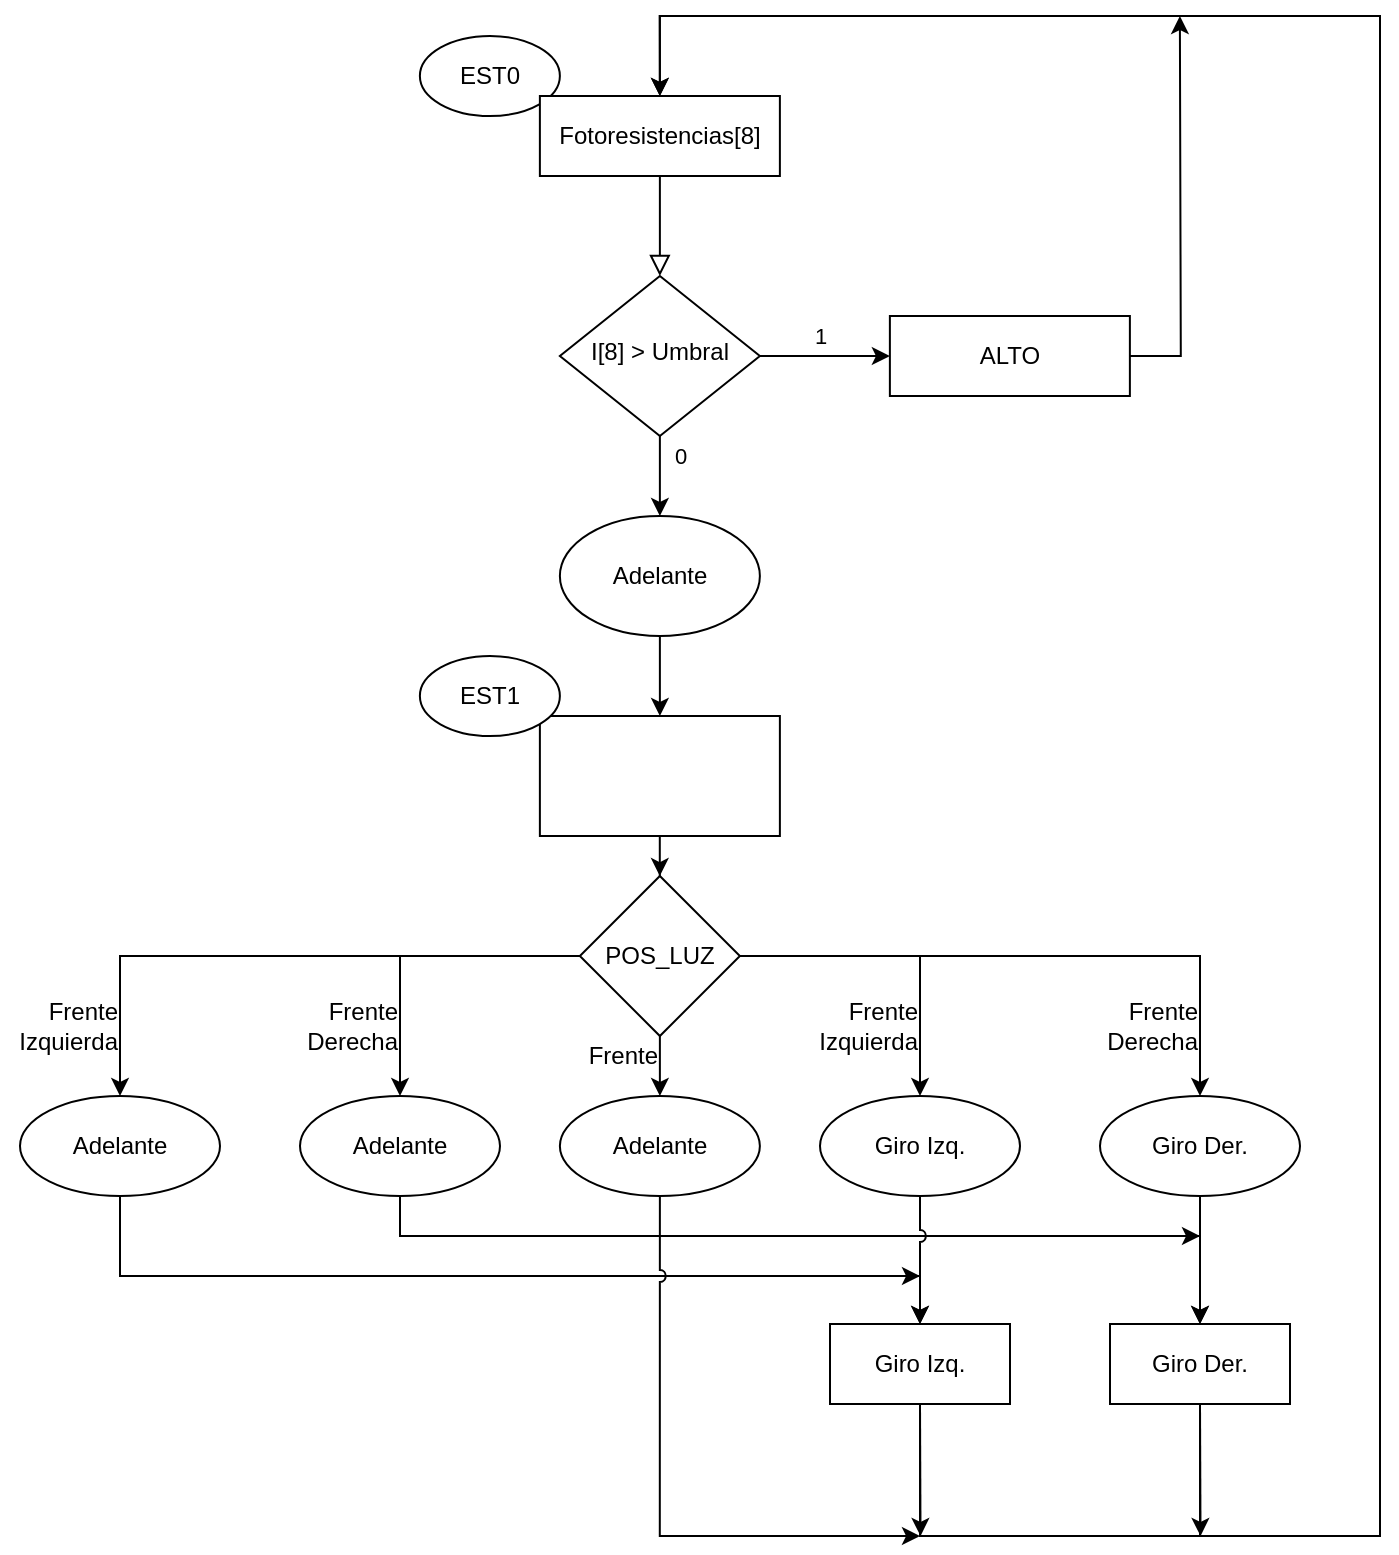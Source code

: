 <mxfile version="13.0.3" type="device"><diagram id="C5RBs43oDa-KdzZeNtuy" name="Page-1"><mxGraphModel dx="980" dy="573" grid="1" gridSize="10" guides="1" tooltips="1" connect="1" arrows="1" fold="1" page="1" pageScale="1" pageWidth="827" pageHeight="1169" math="0" shadow="0"><root><mxCell id="WIyWlLk6GJQsqaUBKTNV-0"/><mxCell id="WIyWlLk6GJQsqaUBKTNV-1" parent="WIyWlLk6GJQsqaUBKTNV-0"/><mxCell id="WIyWlLk6GJQsqaUBKTNV-2" value="" style="rounded=0;html=1;jettySize=auto;orthogonalLoop=1;fontSize=11;endArrow=block;endFill=0;endSize=8;strokeWidth=1;shadow=0;labelBackgroundColor=none;edgeStyle=orthogonalEdgeStyle;exitX=0.5;exitY=1;exitDx=0;exitDy=0;" parent="WIyWlLk6GJQsqaUBKTNV-1" source="o608NwRJCS3A9U58w6eR-47" target="WIyWlLk6GJQsqaUBKTNV-6" edge="1"><mxGeometry relative="1" as="geometry"><mxPoint x="359.94" y="120" as="sourcePoint"/></mxGeometry></mxCell><mxCell id="o608NwRJCS3A9U58w6eR-51" value="1" style="edgeStyle=orthogonalEdgeStyle;rounded=0;comic=0;jumpStyle=arc;jumpSize=19;orthogonalLoop=1;jettySize=auto;html=1;exitX=1;exitY=0.5;exitDx=0;exitDy=0;entryX=0;entryY=0.5;entryDx=0;entryDy=0;shadow=0;" parent="WIyWlLk6GJQsqaUBKTNV-1" source="WIyWlLk6GJQsqaUBKTNV-6" target="o608NwRJCS3A9U58w6eR-46" edge="1"><mxGeometry x="-0.075" y="10" relative="1" as="geometry"><mxPoint as="offset"/></mxGeometry></mxCell><mxCell id="o608NwRJCS3A9U58w6eR-58" value="0" style="edgeStyle=orthogonalEdgeStyle;rounded=0;comic=0;jumpStyle=arc;jumpSize=19;orthogonalLoop=1;jettySize=auto;html=1;exitX=0.5;exitY=1;exitDx=0;exitDy=0;entryX=0.5;entryY=0;entryDx=0;entryDy=0;shadow=0;endFill=1;" parent="WIyWlLk6GJQsqaUBKTNV-1" source="WIyWlLk6GJQsqaUBKTNV-6" target="o608NwRJCS3A9U58w6eR-1" edge="1"><mxGeometry x="-0.5" y="10" relative="1" as="geometry"><mxPoint as="offset"/></mxGeometry></mxCell><mxCell id="WIyWlLk6GJQsqaUBKTNV-6" value="I[8] &amp;gt; Umbral" style="rhombus;whiteSpace=wrap;html=1;shadow=0;fontFamily=Helvetica;fontSize=12;align=center;strokeWidth=1;spacing=6;spacingTop=-4;" parent="WIyWlLk6GJQsqaUBKTNV-1" vertex="1"><mxGeometry x="309.94" y="170" width="100" height="80" as="geometry"/></mxCell><mxCell id="o608NwRJCS3A9U58w6eR-32" style="edgeStyle=orthogonalEdgeStyle;rounded=0;orthogonalLoop=1;jettySize=auto;html=1;" parent="WIyWlLk6GJQsqaUBKTNV-1" source="o608NwRJCS3A9U58w6eR-46" edge="1"><mxGeometry relative="1" as="geometry"><mxPoint x="619.94" y="40" as="targetPoint"/><mxPoint x="594.94" y="210" as="sourcePoint"/></mxGeometry></mxCell><mxCell id="o608NwRJCS3A9U58w6eR-5" style="edgeStyle=orthogonalEdgeStyle;rounded=0;orthogonalLoop=1;jettySize=auto;html=1;exitX=0.5;exitY=1;exitDx=0;exitDy=0;" parent="WIyWlLk6GJQsqaUBKTNV-1" source="o608NwRJCS3A9U58w6eR-1" target="o608NwRJCS3A9U58w6eR-3" edge="1"><mxGeometry relative="1" as="geometry"/></mxCell><mxCell id="o608NwRJCS3A9U58w6eR-1" value="Adelante" style="ellipse;whiteSpace=wrap;html=1;" parent="WIyWlLk6GJQsqaUBKTNV-1" vertex="1"><mxGeometry x="309.94" y="290" width="100" height="60" as="geometry"/></mxCell><mxCell id="o608NwRJCS3A9U58w6eR-9" style="edgeStyle=orthogonalEdgeStyle;rounded=0;orthogonalLoop=1;jettySize=auto;html=1;" parent="WIyWlLk6GJQsqaUBKTNV-1" source="o608NwRJCS3A9U58w6eR-3" target="o608NwRJCS3A9U58w6eR-7" edge="1"><mxGeometry relative="1" as="geometry"/></mxCell><mxCell id="o608NwRJCS3A9U58w6eR-3" value="" style="rounded=0;whiteSpace=wrap;html=1;" parent="WIyWlLk6GJQsqaUBKTNV-1" vertex="1"><mxGeometry x="299.94" y="390" width="120" height="60" as="geometry"/></mxCell><mxCell id="o608NwRJCS3A9U58w6eR-6" value="EST1" style="ellipse;whiteSpace=wrap;html=1;" parent="WIyWlLk6GJQsqaUBKTNV-1" vertex="1"><mxGeometry x="239.94" y="360" width="70" height="40" as="geometry"/></mxCell><mxCell id="o608NwRJCS3A9U58w6eR-19" style="edgeStyle=orthogonalEdgeStyle;rounded=0;orthogonalLoop=1;jettySize=auto;html=1;exitX=1;exitY=0.5;exitDx=0;exitDy=0;entryX=0.5;entryY=0;entryDx=0;entryDy=0;" parent="WIyWlLk6GJQsqaUBKTNV-1" source="o608NwRJCS3A9U58w6eR-7" target="o608NwRJCS3A9U58w6eR-16" edge="1"><mxGeometry relative="1" as="geometry"/></mxCell><mxCell id="o608NwRJCS3A9U58w6eR-20" style="edgeStyle=orthogonalEdgeStyle;rounded=0;orthogonalLoop=1;jettySize=auto;html=1;exitX=1;exitY=0.5;exitDx=0;exitDy=0;entryX=0.5;entryY=0;entryDx=0;entryDy=0;" parent="WIyWlLk6GJQsqaUBKTNV-1" source="o608NwRJCS3A9U58w6eR-7" target="o608NwRJCS3A9U58w6eR-18" edge="1"><mxGeometry relative="1" as="geometry"/></mxCell><mxCell id="o608NwRJCS3A9U58w6eR-21" style="edgeStyle=orthogonalEdgeStyle;rounded=0;orthogonalLoop=1;jettySize=auto;html=1;exitX=0;exitY=0.5;exitDx=0;exitDy=0;entryX=0.5;entryY=0;entryDx=0;entryDy=0;" parent="WIyWlLk6GJQsqaUBKTNV-1" source="o608NwRJCS3A9U58w6eR-7" target="o608NwRJCS3A9U58w6eR-15" edge="1"><mxGeometry relative="1" as="geometry"/></mxCell><mxCell id="o608NwRJCS3A9U58w6eR-22" style="edgeStyle=orthogonalEdgeStyle;rounded=0;orthogonalLoop=1;jettySize=auto;html=1;exitX=0;exitY=0.5;exitDx=0;exitDy=0;entryX=0.5;entryY=0;entryDx=0;entryDy=0;" parent="WIyWlLk6GJQsqaUBKTNV-1" source="o608NwRJCS3A9U58w6eR-7" target="o608NwRJCS3A9U58w6eR-11" edge="1"><mxGeometry relative="1" as="geometry"/></mxCell><mxCell id="Uzdnz-VShSP8IlPuKuXt-3" style="edgeStyle=orthogonalEdgeStyle;rounded=0;orthogonalLoop=1;jettySize=auto;html=1;exitX=0.5;exitY=1;exitDx=0;exitDy=0;entryX=0.5;entryY=0;entryDx=0;entryDy=0;" edge="1" parent="WIyWlLk6GJQsqaUBKTNV-1" source="o608NwRJCS3A9U58w6eR-7" target="Uzdnz-VShSP8IlPuKuXt-2"><mxGeometry relative="1" as="geometry"/></mxCell><mxCell id="o608NwRJCS3A9U58w6eR-7" value="POS_LUZ" style="rhombus;whiteSpace=wrap;html=1;" parent="WIyWlLk6GJQsqaUBKTNV-1" vertex="1"><mxGeometry x="319.94" y="470" width="80" height="80" as="geometry"/></mxCell><mxCell id="o608NwRJCS3A9U58w6eR-10" value="EST0" style="ellipse;whiteSpace=wrap;html=1;" parent="WIyWlLk6GJQsqaUBKTNV-1" vertex="1"><mxGeometry x="239.94" y="50" width="70" height="40" as="geometry"/></mxCell><mxCell id="o608NwRJCS3A9U58w6eR-43" style="edgeStyle=orthogonalEdgeStyle;rounded=0;comic=0;jumpStyle=arc;jumpSize=19;orthogonalLoop=1;jettySize=auto;html=1;exitX=0.5;exitY=1;exitDx=0;exitDy=0;entryX=0.5;entryY=0;entryDx=0;entryDy=0;shadow=0;" parent="WIyWlLk6GJQsqaUBKTNV-1" source="o608NwRJCS3A9U58w6eR-11" target="o608NwRJCS3A9U58w6eR-23" edge="1"><mxGeometry relative="1" as="geometry"><Array as="points"><mxPoint x="149.94" y="670"/><mxPoint x="429.94" y="670"/></Array></mxGeometry></mxCell><mxCell id="Uzdnz-VShSP8IlPuKuXt-14" style="edgeStyle=orthogonalEdgeStyle;rounded=0;jumpStyle=arc;orthogonalLoop=1;jettySize=auto;html=1;exitX=0.5;exitY=1;exitDx=0;exitDy=0;" edge="1" parent="WIyWlLk6GJQsqaUBKTNV-1" source="o608NwRJCS3A9U58w6eR-11"><mxGeometry relative="1" as="geometry"><mxPoint x="490" y="670" as="targetPoint"/><Array as="points"><mxPoint x="90" y="670"/></Array></mxGeometry></mxCell><mxCell id="o608NwRJCS3A9U58w6eR-11" value="Adelante" style="ellipse;whiteSpace=wrap;html=1;" parent="WIyWlLk6GJQsqaUBKTNV-1" vertex="1"><mxGeometry x="40" y="580" width="100" height="50" as="geometry"/></mxCell><mxCell id="o608NwRJCS3A9U58w6eR-44" style="edgeStyle=orthogonalEdgeStyle;rounded=0;comic=0;jumpStyle=arc;jumpSize=19;orthogonalLoop=1;jettySize=auto;html=1;exitX=0.5;exitY=1;exitDx=0;exitDy=0;entryX=0.5;entryY=0;entryDx=0;entryDy=0;shadow=0;" parent="WIyWlLk6GJQsqaUBKTNV-1" source="o608NwRJCS3A9U58w6eR-15" target="o608NwRJCS3A9U58w6eR-24" edge="1"><mxGeometry relative="1" as="geometry"><Array as="points"><mxPoint x="289.94" y="650"/><mxPoint x="569.94" y="650"/></Array></mxGeometry></mxCell><mxCell id="Uzdnz-VShSP8IlPuKuXt-13" style="edgeStyle=orthogonalEdgeStyle;rounded=0;jumpStyle=arc;orthogonalLoop=1;jettySize=auto;html=1;exitX=0.5;exitY=1;exitDx=0;exitDy=0;" edge="1" parent="WIyWlLk6GJQsqaUBKTNV-1" source="o608NwRJCS3A9U58w6eR-15"><mxGeometry relative="1" as="geometry"><mxPoint x="630" y="650" as="targetPoint"/><Array as="points"><mxPoint x="230" y="650"/><mxPoint x="630" y="650"/></Array></mxGeometry></mxCell><mxCell id="o608NwRJCS3A9U58w6eR-15" value="Adelante" style="ellipse;whiteSpace=wrap;html=1;" parent="WIyWlLk6GJQsqaUBKTNV-1" vertex="1"><mxGeometry x="180" y="580" width="100" height="50" as="geometry"/></mxCell><mxCell id="o608NwRJCS3A9U58w6eR-26" style="edgeStyle=orthogonalEdgeStyle;rounded=0;orthogonalLoop=1;jettySize=auto;html=1;exitX=0.5;exitY=1;exitDx=0;exitDy=0;jumpStyle=arc;" parent="WIyWlLk6GJQsqaUBKTNV-1" source="o608NwRJCS3A9U58w6eR-16" target="o608NwRJCS3A9U58w6eR-23" edge="1"><mxGeometry relative="1" as="geometry"/></mxCell><mxCell id="o608NwRJCS3A9U58w6eR-16" value="Giro Izq." style="ellipse;whiteSpace=wrap;html=1;" parent="WIyWlLk6GJQsqaUBKTNV-1" vertex="1"><mxGeometry x="440" y="580" width="100" height="50" as="geometry"/></mxCell><mxCell id="o608NwRJCS3A9U58w6eR-27" style="edgeStyle=orthogonalEdgeStyle;rounded=0;orthogonalLoop=1;jettySize=auto;html=1;exitX=0.5;exitY=1;exitDx=0;exitDy=0;" parent="WIyWlLk6GJQsqaUBKTNV-1" source="o608NwRJCS3A9U58w6eR-18" target="o608NwRJCS3A9U58w6eR-24" edge="1"><mxGeometry relative="1" as="geometry"/></mxCell><mxCell id="o608NwRJCS3A9U58w6eR-18" value="Giro Der." style="ellipse;whiteSpace=wrap;html=1;" parent="WIyWlLk6GJQsqaUBKTNV-1" vertex="1"><mxGeometry x="580" y="580" width="100" height="50" as="geometry"/></mxCell><mxCell id="o608NwRJCS3A9U58w6eR-34" style="edgeStyle=orthogonalEdgeStyle;rounded=0;orthogonalLoop=1;jettySize=auto;html=1;exitX=0.5;exitY=1;exitDx=0;exitDy=0;entryX=0.5;entryY=0;entryDx=0;entryDy=0;" parent="WIyWlLk6GJQsqaUBKTNV-1" source="o608NwRJCS3A9U58w6eR-23" edge="1"><mxGeometry relative="1" as="geometry"><mxPoint x="359.94" y="80" as="targetPoint"/><Array as="points"><mxPoint x="490" y="800"/><mxPoint x="720" y="800"/><mxPoint x="720" y="40"/><mxPoint x="360" y="40"/></Array></mxGeometry></mxCell><mxCell id="Uzdnz-VShSP8IlPuKuXt-12" style="edgeStyle=orthogonalEdgeStyle;rounded=0;jumpStyle=arc;orthogonalLoop=1;jettySize=auto;html=1;exitX=0.5;exitY=1;exitDx=0;exitDy=0;" edge="1" parent="WIyWlLk6GJQsqaUBKTNV-1" source="o608NwRJCS3A9U58w6eR-23"><mxGeometry relative="1" as="geometry"><mxPoint x="490.286" y="800" as="targetPoint"/></mxGeometry></mxCell><mxCell id="o608NwRJCS3A9U58w6eR-23" value="Giro Izq." style="rounded=0;whiteSpace=wrap;html=1;" parent="WIyWlLk6GJQsqaUBKTNV-1" vertex="1"><mxGeometry x="445" y="694" width="90" height="40" as="geometry"/></mxCell><mxCell id="o608NwRJCS3A9U58w6eR-33" style="edgeStyle=orthogonalEdgeStyle;rounded=0;orthogonalLoop=1;jettySize=auto;html=1;exitX=0.5;exitY=1;exitDx=0;exitDy=0;entryX=0.5;entryY=0;entryDx=0;entryDy=0;" parent="WIyWlLk6GJQsqaUBKTNV-1" source="o608NwRJCS3A9U58w6eR-24" target="o608NwRJCS3A9U58w6eR-47" edge="1"><mxGeometry relative="1" as="geometry"><mxPoint x="359.94" y="80" as="targetPoint"/><Array as="points"><mxPoint x="630" y="800"/><mxPoint x="720" y="800"/><mxPoint x="720" y="40"/><mxPoint x="360" y="40"/></Array></mxGeometry></mxCell><mxCell id="Uzdnz-VShSP8IlPuKuXt-11" style="edgeStyle=orthogonalEdgeStyle;rounded=0;jumpStyle=arc;orthogonalLoop=1;jettySize=auto;html=1;exitX=0.5;exitY=1;exitDx=0;exitDy=0;" edge="1" parent="WIyWlLk6GJQsqaUBKTNV-1" source="o608NwRJCS3A9U58w6eR-24"><mxGeometry relative="1" as="geometry"><mxPoint x="630.286" y="800" as="targetPoint"/></mxGeometry></mxCell><mxCell id="o608NwRJCS3A9U58w6eR-24" value="Giro Der." style="rounded=0;whiteSpace=wrap;html=1;" parent="WIyWlLk6GJQsqaUBKTNV-1" vertex="1"><mxGeometry x="585" y="694" width="90" height="40" as="geometry"/></mxCell><mxCell id="o608NwRJCS3A9U58w6eR-46" value="&lt;span style=&quot;white-space: normal&quot;&gt;ALTO&lt;/span&gt;" style="rounded=0;whiteSpace=wrap;html=1;" parent="WIyWlLk6GJQsqaUBKTNV-1" vertex="1"><mxGeometry x="474.94" y="190" width="120" height="40" as="geometry"/></mxCell><mxCell id="o608NwRJCS3A9U58w6eR-47" value="&lt;span style=&quot;white-space: normal&quot;&gt;Fotoresistencias[8]&lt;/span&gt;" style="rounded=0;whiteSpace=wrap;html=1;" parent="WIyWlLk6GJQsqaUBKTNV-1" vertex="1"><mxGeometry x="299.94" y="80" width="120" height="40" as="geometry"/></mxCell><mxCell id="o608NwRJCS3A9U58w6eR-49" style="edgeStyle=orthogonalEdgeStyle;rounded=0;comic=0;jumpStyle=arc;jumpSize=19;orthogonalLoop=1;jettySize=auto;html=1;exitX=0.5;exitY=1;exitDx=0;exitDy=0;shadow=0;" parent="WIyWlLk6GJQsqaUBKTNV-1" source="o608NwRJCS3A9U58w6eR-46" target="o608NwRJCS3A9U58w6eR-46" edge="1"><mxGeometry relative="1" as="geometry"/></mxCell><mxCell id="Uzdnz-VShSP8IlPuKuXt-5" style="edgeStyle=orthogonalEdgeStyle;rounded=0;orthogonalLoop=1;jettySize=auto;html=1;exitX=0.5;exitY=1;exitDx=0;exitDy=0;jumpStyle=arc;" edge="1" parent="WIyWlLk6GJQsqaUBKTNV-1" source="Uzdnz-VShSP8IlPuKuXt-2"><mxGeometry relative="1" as="geometry"><mxPoint x="490" y="800" as="targetPoint"/><Array as="points"><mxPoint x="360" y="800"/></Array></mxGeometry></mxCell><mxCell id="Uzdnz-VShSP8IlPuKuXt-2" value="Adelante" style="ellipse;whiteSpace=wrap;html=1;" vertex="1" parent="WIyWlLk6GJQsqaUBKTNV-1"><mxGeometry x="309.94" y="580" width="100" height="50" as="geometry"/></mxCell><mxCell id="Uzdnz-VShSP8IlPuKuXt-6" value="Frente&lt;br&gt;Izquierda" style="text;html=1;align=right;verticalAlign=middle;resizable=0;points=[];autosize=1;" vertex="1" parent="WIyWlLk6GJQsqaUBKTNV-1"><mxGeometry x="30" y="530" width="60" height="30" as="geometry"/></mxCell><mxCell id="Uzdnz-VShSP8IlPuKuXt-7" value="Frente&lt;br&gt;Derecha" style="text;html=1;align=right;verticalAlign=middle;resizable=0;points=[];autosize=1;" vertex="1" parent="WIyWlLk6GJQsqaUBKTNV-1"><mxGeometry x="170" y="530" width="60" height="30" as="geometry"/></mxCell><mxCell id="Uzdnz-VShSP8IlPuKuXt-8" value="Frente&lt;br&gt;Derecha" style="text;html=1;align=right;verticalAlign=middle;resizable=0;points=[];autosize=1;" vertex="1" parent="WIyWlLk6GJQsqaUBKTNV-1"><mxGeometry x="570" y="530" width="60" height="30" as="geometry"/></mxCell><mxCell id="Uzdnz-VShSP8IlPuKuXt-9" value="Frente&lt;br&gt;Izquierda" style="text;html=1;align=right;verticalAlign=middle;resizable=0;points=[];autosize=1;" vertex="1" parent="WIyWlLk6GJQsqaUBKTNV-1"><mxGeometry x="430" y="530" width="60" height="30" as="geometry"/></mxCell><mxCell id="Uzdnz-VShSP8IlPuKuXt-10" value="Frente" style="text;html=1;align=right;verticalAlign=middle;resizable=0;points=[];autosize=1;" vertex="1" parent="WIyWlLk6GJQsqaUBKTNV-1"><mxGeometry x="309.94" y="550" width="50" height="20" as="geometry"/></mxCell><mxCell id="Uzdnz-VShSP8IlPuKuXt-15" style="edgeStyle=orthogonalEdgeStyle;rounded=0;jumpStyle=arc;orthogonalLoop=1;jettySize=auto;html=1;exitX=0.5;exitY=1;exitDx=0;exitDy=0;" edge="1" parent="WIyWlLk6GJQsqaUBKTNV-1" source="o608NwRJCS3A9U58w6eR-3" target="o608NwRJCS3A9U58w6eR-3"><mxGeometry relative="1" as="geometry"/></mxCell></root></mxGraphModel></diagram></mxfile>